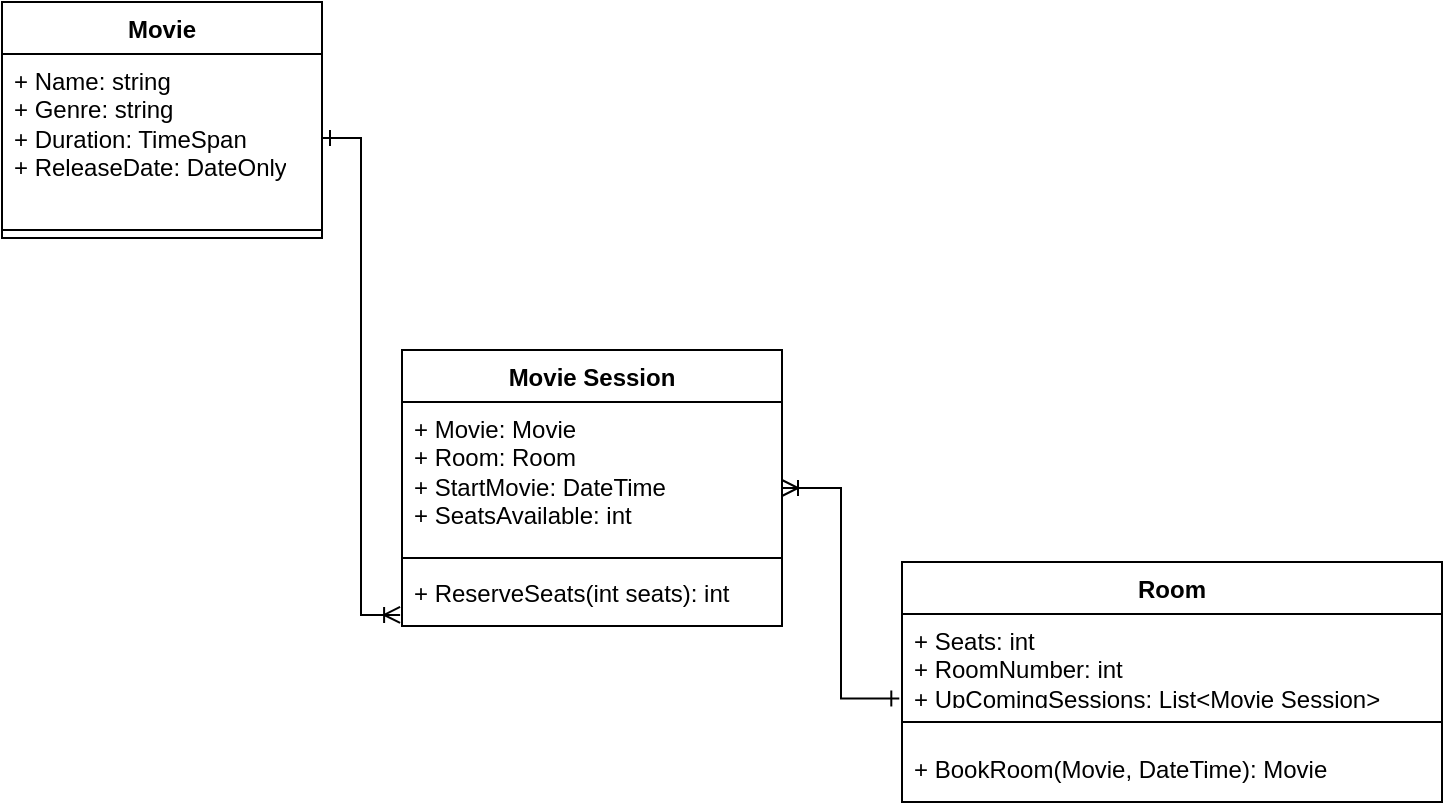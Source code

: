 <mxfile>
    <diagram name="Página-1" id="7IehY8Kq4wpHefNN3Fp6">
        <mxGraphModel dx="385" dy="202" grid="1" gridSize="10" guides="1" tooltips="1" connect="1" arrows="1" fold="1" page="1" pageScale="1" pageWidth="827" pageHeight="1169" math="0" shadow="0">
            <root>
                <mxCell id="0"/>
                <mxCell id="1" parent="0"/>
                <mxCell id="bAZifLMYqE_xcZQpaSNx-2" value="Room" style="swimlane;fontStyle=1;align=center;verticalAlign=top;childLayout=stackLayout;horizontal=1;startSize=26;horizontalStack=0;resizeParent=1;resizeParentMax=0;resizeLast=0;collapsible=1;marginBottom=0;whiteSpace=wrap;html=1;" parent="1" vertex="1">
                    <mxGeometry x="490" y="360" width="270" height="120" as="geometry">
                        <mxRectangle x="100" y="120" width="70" height="30" as="alternateBounds"/>
                    </mxGeometry>
                </mxCell>
                <mxCell id="bAZifLMYqE_xcZQpaSNx-3" value="+ Seats: int&lt;br&gt;+ RoomNumber: int&lt;br&gt;&lt;div&gt;+ UpComingSessions: List&amp;lt;Movie Session&amp;gt;&lt;/div&gt;&lt;div&gt;&lt;br&gt;&lt;/div&gt;" style="text;strokeColor=none;fillColor=none;align=left;verticalAlign=top;spacingLeft=4;spacingRight=4;overflow=hidden;rotatable=0;points=[[0,0.5],[1,0.5]];portConstraint=eastwest;whiteSpace=wrap;html=1;" parent="bAZifLMYqE_xcZQpaSNx-2" vertex="1">
                    <mxGeometry y="26" width="270" height="44" as="geometry"/>
                </mxCell>
                <mxCell id="bAZifLMYqE_xcZQpaSNx-4" value="" style="line;strokeWidth=1;fillColor=none;align=left;verticalAlign=middle;spacingTop=-1;spacingLeft=3;spacingRight=3;rotatable=0;labelPosition=right;points=[];portConstraint=eastwest;strokeColor=inherit;" parent="bAZifLMYqE_xcZQpaSNx-2" vertex="1">
                    <mxGeometry y="70" width="270" height="20" as="geometry"/>
                </mxCell>
                <mxCell id="bAZifLMYqE_xcZQpaSNx-5" value="&lt;div&gt;&lt;span style=&quot;background-color: initial;&quot;&gt;+ BookRoom(Movie, DateTime): Movie&lt;/span&gt;&lt;/div&gt;" style="text;strokeColor=none;fillColor=none;align=left;verticalAlign=top;spacingLeft=4;spacingRight=4;overflow=hidden;rotatable=0;points=[[0,0.5],[1,0.5]];portConstraint=eastwest;whiteSpace=wrap;html=1;" parent="bAZifLMYqE_xcZQpaSNx-2" vertex="1">
                    <mxGeometry y="90" width="270" height="30" as="geometry"/>
                </mxCell>
                <mxCell id="UAyb4Y55FZC_0OjU6xVB-1" value="Movie" style="swimlane;fontStyle=1;align=center;verticalAlign=top;childLayout=stackLayout;horizontal=1;startSize=26;horizontalStack=0;resizeParent=1;resizeParentMax=0;resizeLast=0;collapsible=1;marginBottom=0;whiteSpace=wrap;html=1;" parent="1" vertex="1">
                    <mxGeometry x="40" y="80" width="160" height="118" as="geometry">
                        <mxRectangle x="40" y="80" width="70" height="30" as="alternateBounds"/>
                    </mxGeometry>
                </mxCell>
                <mxCell id="UAyb4Y55FZC_0OjU6xVB-2" value="+ Name: string&lt;div&gt;+ Genre: string&lt;br&gt;&lt;/div&gt;&lt;div&gt;+ Duration: TimeSpan&lt;br&gt;&lt;/div&gt;&lt;div&gt;+ ReleaseDate: DateOnly&lt;br&gt;&lt;/div&gt;" style="text;strokeColor=none;fillColor=none;align=left;verticalAlign=top;spacingLeft=4;spacingRight=4;overflow=hidden;rotatable=0;points=[[0,0.5],[1,0.5]];portConstraint=eastwest;whiteSpace=wrap;html=1;" parent="UAyb4Y55FZC_0OjU6xVB-1" vertex="1">
                    <mxGeometry y="26" width="160" height="84" as="geometry"/>
                </mxCell>
                <mxCell id="UAyb4Y55FZC_0OjU6xVB-3" value="" style="line;strokeWidth=1;fillColor=none;align=left;verticalAlign=middle;spacingTop=-1;spacingLeft=3;spacingRight=3;rotatable=0;labelPosition=right;points=[];portConstraint=eastwest;strokeColor=inherit;" parent="UAyb4Y55FZC_0OjU6xVB-1" vertex="1">
                    <mxGeometry y="110" width="160" height="8" as="geometry"/>
                </mxCell>
                <mxCell id="Yau57ur620WR2_2cRJTo-2" value="" style="endArrow=ERone;startArrow=ERoneToMany;html=1;rounded=0;exitX=1;exitY=0.5;exitDx=0;exitDy=0;entryX=-0.005;entryY=0.96;entryDx=0;entryDy=0;entryPerimeter=0;edgeStyle=elbowEdgeStyle;startFill=0;endFill=0;" parent="1" source="HP0yhRFTFl0hL_eeFmHl-1" target="bAZifLMYqE_xcZQpaSNx-3" edge="1">
                    <mxGeometry width="50" height="50" relative="1" as="geometry">
                        <mxPoint x="220" y="310" as="sourcePoint"/>
                        <mxPoint x="270" y="260" as="targetPoint"/>
                    </mxGeometry>
                </mxCell>
                <mxCell id="HP0yhRFTFl0hL_eeFmHl-5" value="" style="endArrow=ERoneToMany;startArrow=ERone;html=1;rounded=0;exitX=1;exitY=0.5;exitDx=0;exitDy=0;entryX=-0.005;entryY=0.96;entryDx=0;entryDy=0;entryPerimeter=0;edgeStyle=elbowEdgeStyle;startFill=0;endFill=0;" parent="1" source="UAyb4Y55FZC_0OjU6xVB-2" target="HP0yhRFTFl0hL_eeFmHl-1" edge="1">
                    <mxGeometry width="50" height="50" relative="1" as="geometry">
                        <mxPoint x="200" y="148" as="sourcePoint"/>
                        <mxPoint x="449" y="447" as="targetPoint"/>
                    </mxGeometry>
                </mxCell>
                <mxCell id="HP0yhRFTFl0hL_eeFmHl-1" value="Movie&amp;nbsp;Session" style="swimlane;fontStyle=1;align=center;verticalAlign=top;childLayout=stackLayout;horizontal=1;startSize=26;horizontalStack=0;resizeParent=1;resizeParentMax=0;resizeLast=0;collapsible=1;marginBottom=0;whiteSpace=wrap;html=1;" parent="1" vertex="1">
                    <mxGeometry x="240" y="254" width="190" height="138" as="geometry"/>
                </mxCell>
                <mxCell id="HP0yhRFTFl0hL_eeFmHl-2" value="+ Movie: Movie&lt;div&gt;+ Room: Room&lt;/div&gt;&lt;div&gt;+ StartMovie: DateTime&lt;/div&gt;&lt;div&gt;+ SeatsAvailable: int&lt;/div&gt;" style="text;strokeColor=none;fillColor=none;align=left;verticalAlign=top;spacingLeft=4;spacingRight=4;overflow=hidden;rotatable=0;points=[[0,0.5],[1,0.5]];portConstraint=eastwest;whiteSpace=wrap;html=1;" parent="HP0yhRFTFl0hL_eeFmHl-1" vertex="1">
                    <mxGeometry y="26" width="190" height="74" as="geometry"/>
                </mxCell>
                <mxCell id="HP0yhRFTFl0hL_eeFmHl-3" value="" style="line;strokeWidth=1;fillColor=none;align=left;verticalAlign=middle;spacingTop=-1;spacingLeft=3;spacingRight=3;rotatable=0;labelPosition=right;points=[];portConstraint=eastwest;strokeColor=inherit;" parent="HP0yhRFTFl0hL_eeFmHl-1" vertex="1">
                    <mxGeometry y="100" width="190" height="8" as="geometry"/>
                </mxCell>
                <mxCell id="HP0yhRFTFl0hL_eeFmHl-4" value="+ ReserveSeats(int seats): int&lt;div&gt;&lt;br&gt;&lt;/div&gt;" style="text;strokeColor=none;fillColor=none;align=left;verticalAlign=top;spacingLeft=4;spacingRight=4;overflow=hidden;rotatable=0;points=[[0,0.5],[1,0.5]];portConstraint=eastwest;whiteSpace=wrap;html=1;" parent="HP0yhRFTFl0hL_eeFmHl-1" vertex="1">
                    <mxGeometry y="108" width="190" height="30" as="geometry"/>
                </mxCell>
            </root>
        </mxGraphModel>
    </diagram>
</mxfile>